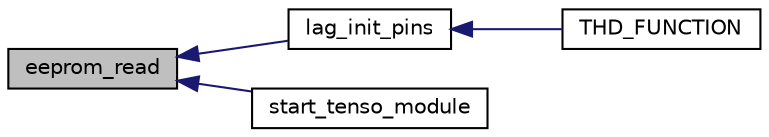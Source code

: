 digraph "eeprom_read"
{
  edge [fontname="Helvetica",fontsize="10",labelfontname="Helvetica",labelfontsize="10"];
  node [fontname="Helvetica",fontsize="10",shape=record];
  rankdir="LR";
  Node1 [label="eeprom_read",height=0.2,width=0.4,color="black", fillcolor="grey75", style="filled", fontcolor="black"];
  Node1 -> Node2 [dir="back",color="midnightblue",fontsize="10",style="solid",fontname="Helvetica"];
  Node2 [label="lag_init_pins",height=0.2,width=0.4,color="black", fillcolor="white", style="filled",URL="$group___l_o_g.html#gaff2bdde2aa0cf2691ff01fa9cf3b9cbc",tooltip="Measurement pins initialization. "];
  Node2 -> Node3 [dir="back",color="midnightblue",fontsize="10",style="solid",fontname="Helvetica"];
  Node3 [label="THD_FUNCTION",height=0.2,width=0.4,color="black", fillcolor="white", style="filled",URL="$group___l_o_g.html#ga8042555b4596d726be2bc1315ab10c1e",tooltip="Thread to process data collection and filtering from MPU9250. "];
  Node1 -> Node4 [dir="back",color="midnightblue",fontsize="10",style="solid",fontname="Helvetica"];
  Node4 [label="start_tenso_module",height=0.2,width=0.4,color="black", fillcolor="white", style="filled",URL="$group___t_e_n_s_o.html#ga4da7ca04fd2597423fa385bf215b2e59",tooltip="Start tenso thread. "];
}
